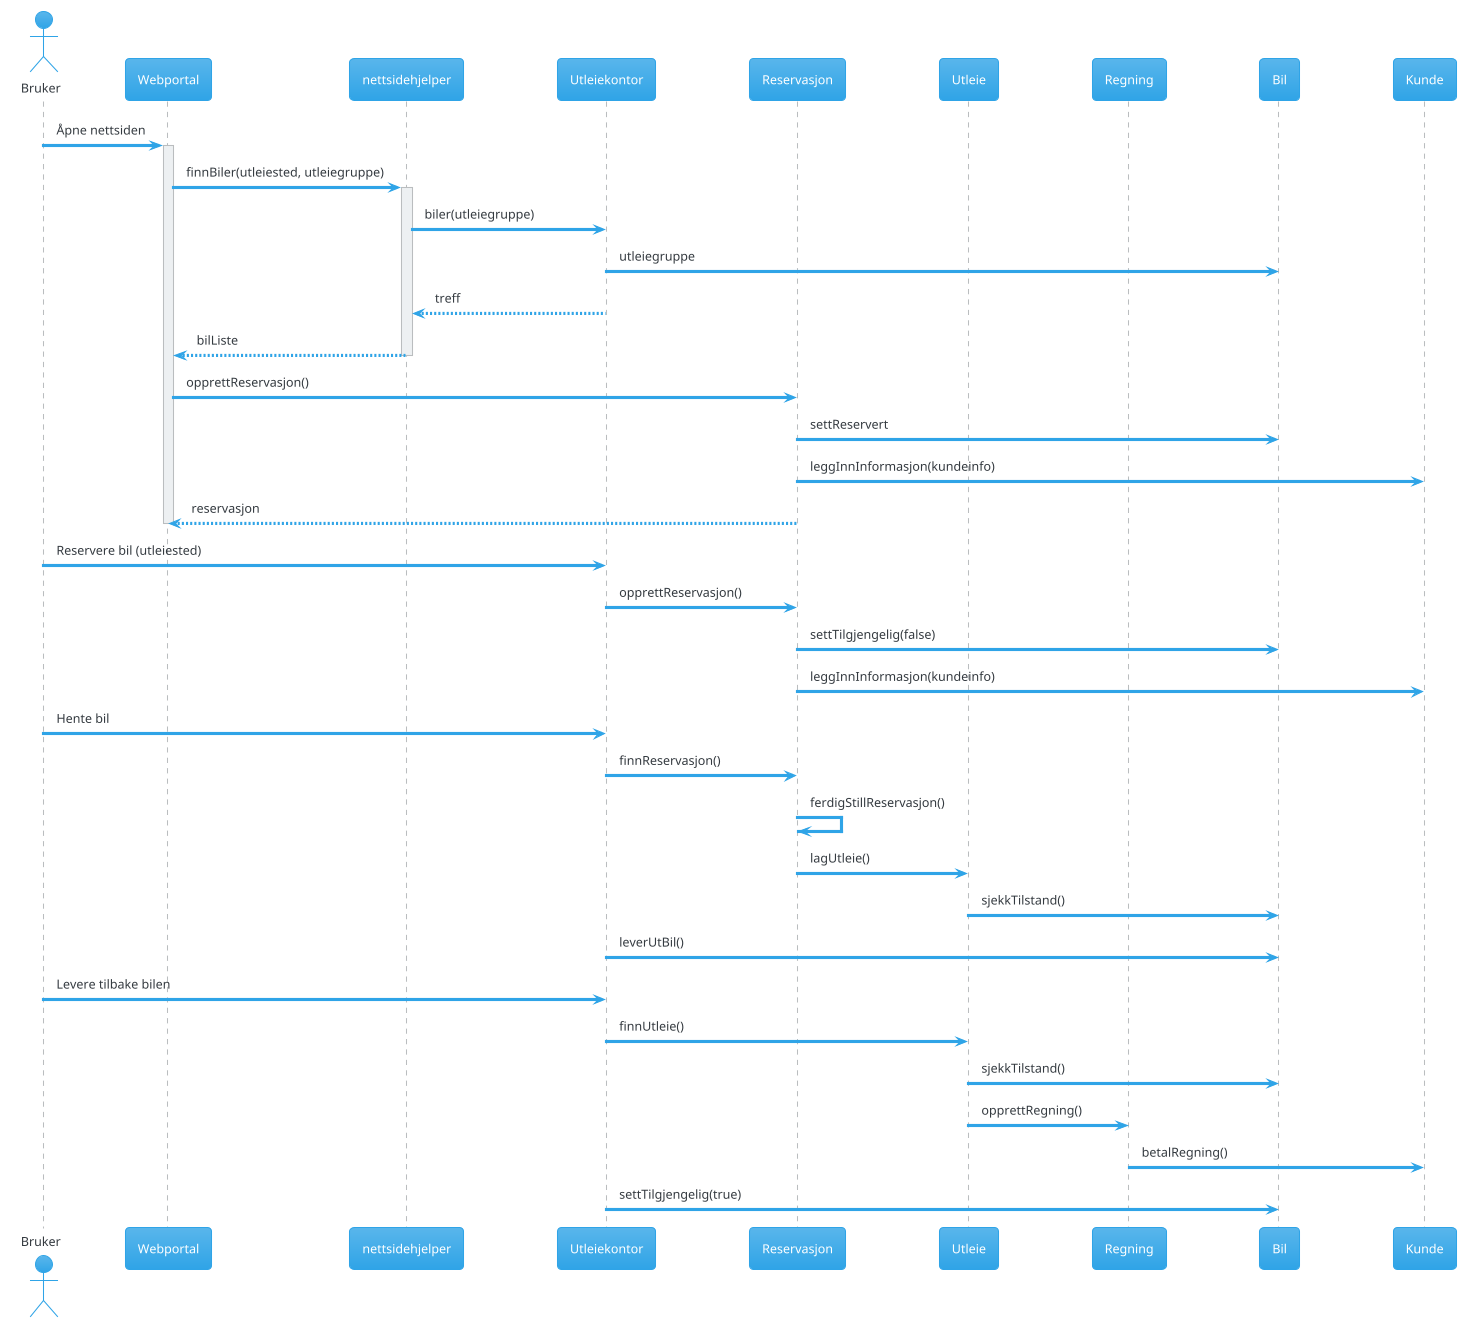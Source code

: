 @startuml Sekvensdiagram - Oblig2
'https://plantuml.com/sequence-diagram

!theme cerulean

'autonumber
actor "Bruker" as br
'participant "Selskap"         as s
participant "Webportal"        as wp
participant "nettsidehjelper"  as nh
participant "Utleiekontor"     as uk
participant "Reservasjon"      as r
participant "Utleie"          as u
participant "Regning"         as rg
participant "Bil"              as b
participant "Kunde"            as k

'gjøre reservasjon via nettside
br -> wp       : Åpne nettsiden
activate wp
wp -> nh    : finnBiler(utleiested, utleiegruppe)
activate nh
nh -> uk    : biler(utleiegruppe)
uk -> b     : utleiegruppe
nh <-- uk   : treff
wp <-- nh   : bilListe
deactivate nh
wp -> r     : opprettReservasjon()
r -> b      : settReservert
r -> k      : leggInnInformasjon(kundeinfo)
r --> wp     : reservasjon
deactivate wp

'reservere bil via utleiested
br -> uk       : Reservere bil (utleiested)
uk -> r     : opprettReservasjon()
r -> b      : settTilgjengelig(false)
r -> k      : leggInnInformasjon(kundeinfo)

'hente bilen på utleiested
br -> uk       : Hente bil
uk -> r     : finnReservasjon()
r -> r      : ferdigStillReservasjon()
r -> u      : lagUtleie()
u -> b      : sjekkTilstand()
uk -> b     : leverUtBil()

'levere bil tilbake
br -> uk       : Levere tilbake bilen
uk -> u     : finnUtleie()
u -> b      : sjekkTilstand()
u -> rg     : opprettRegning()
rg -> k     : betalRegning()
uk -> b     : settTilgjengelig(true)

@enduml
